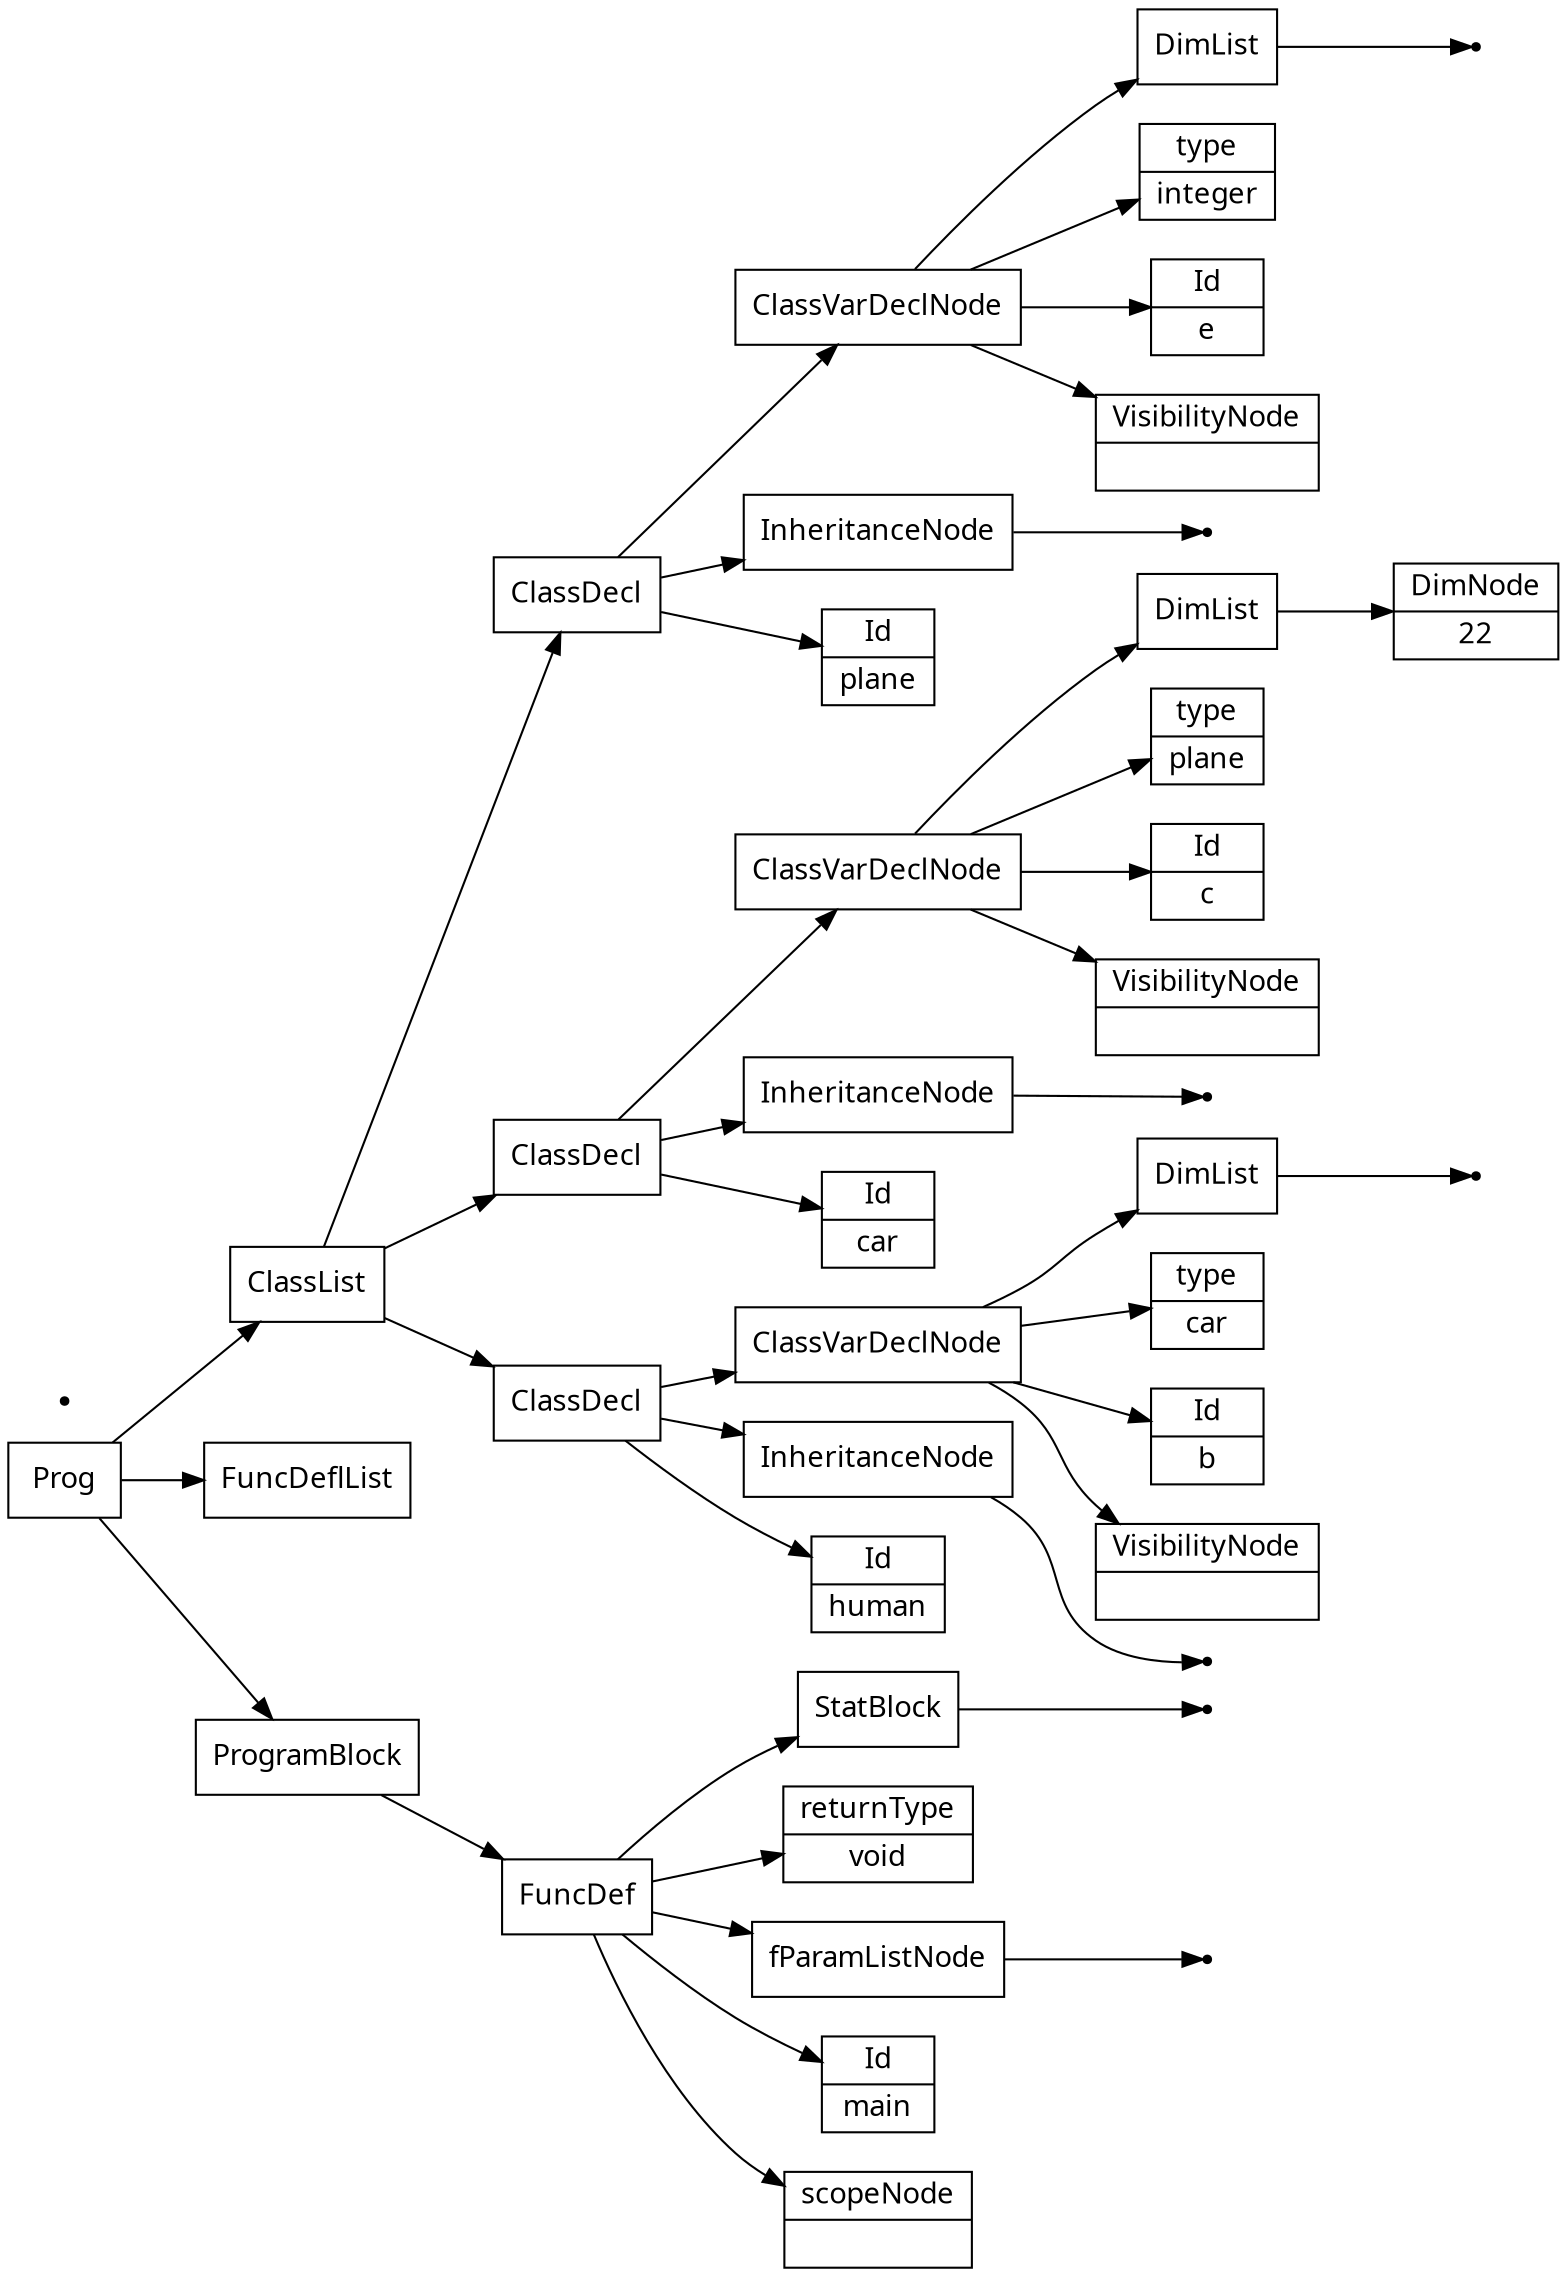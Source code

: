 digraph AST {
node [shape=record];
 node [fontname=Sans];charset="UTF-8" splines=true splines=spline rankdir =LR ordering="out"
1[label="scopeNode| "];
none3[shape="point"];
4[label="fParamListNode"];
4->none3;
5[label="returnType|void"];
none7[shape="point"];
8[label="StatBlock"];
8->none7;
9[label="FuncDef"];
0[label="Id|main"];
9->8;
9->5;
9->4;
9->0;
9->1;
10[label="Id|human"];
none12[shape="point"];
13[label="InheritanceNode"];
13->none12;
14[label="VisibilityNode|"];
15[label="Id|b"];
16[label="type|car"];
none18[shape="point"];
19[label="DimList"];
19->none18;
20[label="ClassVarDeclNode"];
20->19;
20->16;
20->15;
20->14;
21[label="ClassDecl"];
21->20;
21->13;
21->10;
22[label="Id|car"];
none24[shape="point"];
25[label="InheritanceNode"];
25->none24;
26[label="VisibilityNode|"];
27[label="Id|c"];
28[label="type|plane"];
30[label="DimNode|22"];
31[label="DimList"];
31->30;
32[label="ClassVarDeclNode"];
32->31;
32->28;
32->27;
32->26;
33[label="ClassDecl"];
33->32;
33->25;
33->22;
34[label="Id|plane"];
none36[shape="point"];
37[label="InheritanceNode"];
37->none36;
38[label="VisibilityNode|"];
39[label="Id|e"];
40[label="type|integer"];
none42[shape="point"];
43[label="DimList"];
43->none42;
44[label="ClassVarDeclNode"];
44->43;
44->40;
44->39;
44->38;
45[label="ClassDecl"];
45->44;
45->37;
45->34;
46[label="ClassList"];
47[label="FuncDeflList"];
48[label="Prog"];
49[label="ProgramBlock"];
46->45;
46->33;
46->21;
49->9;
none50[shape="point"];
48->46;
48->47;
48->49;
}